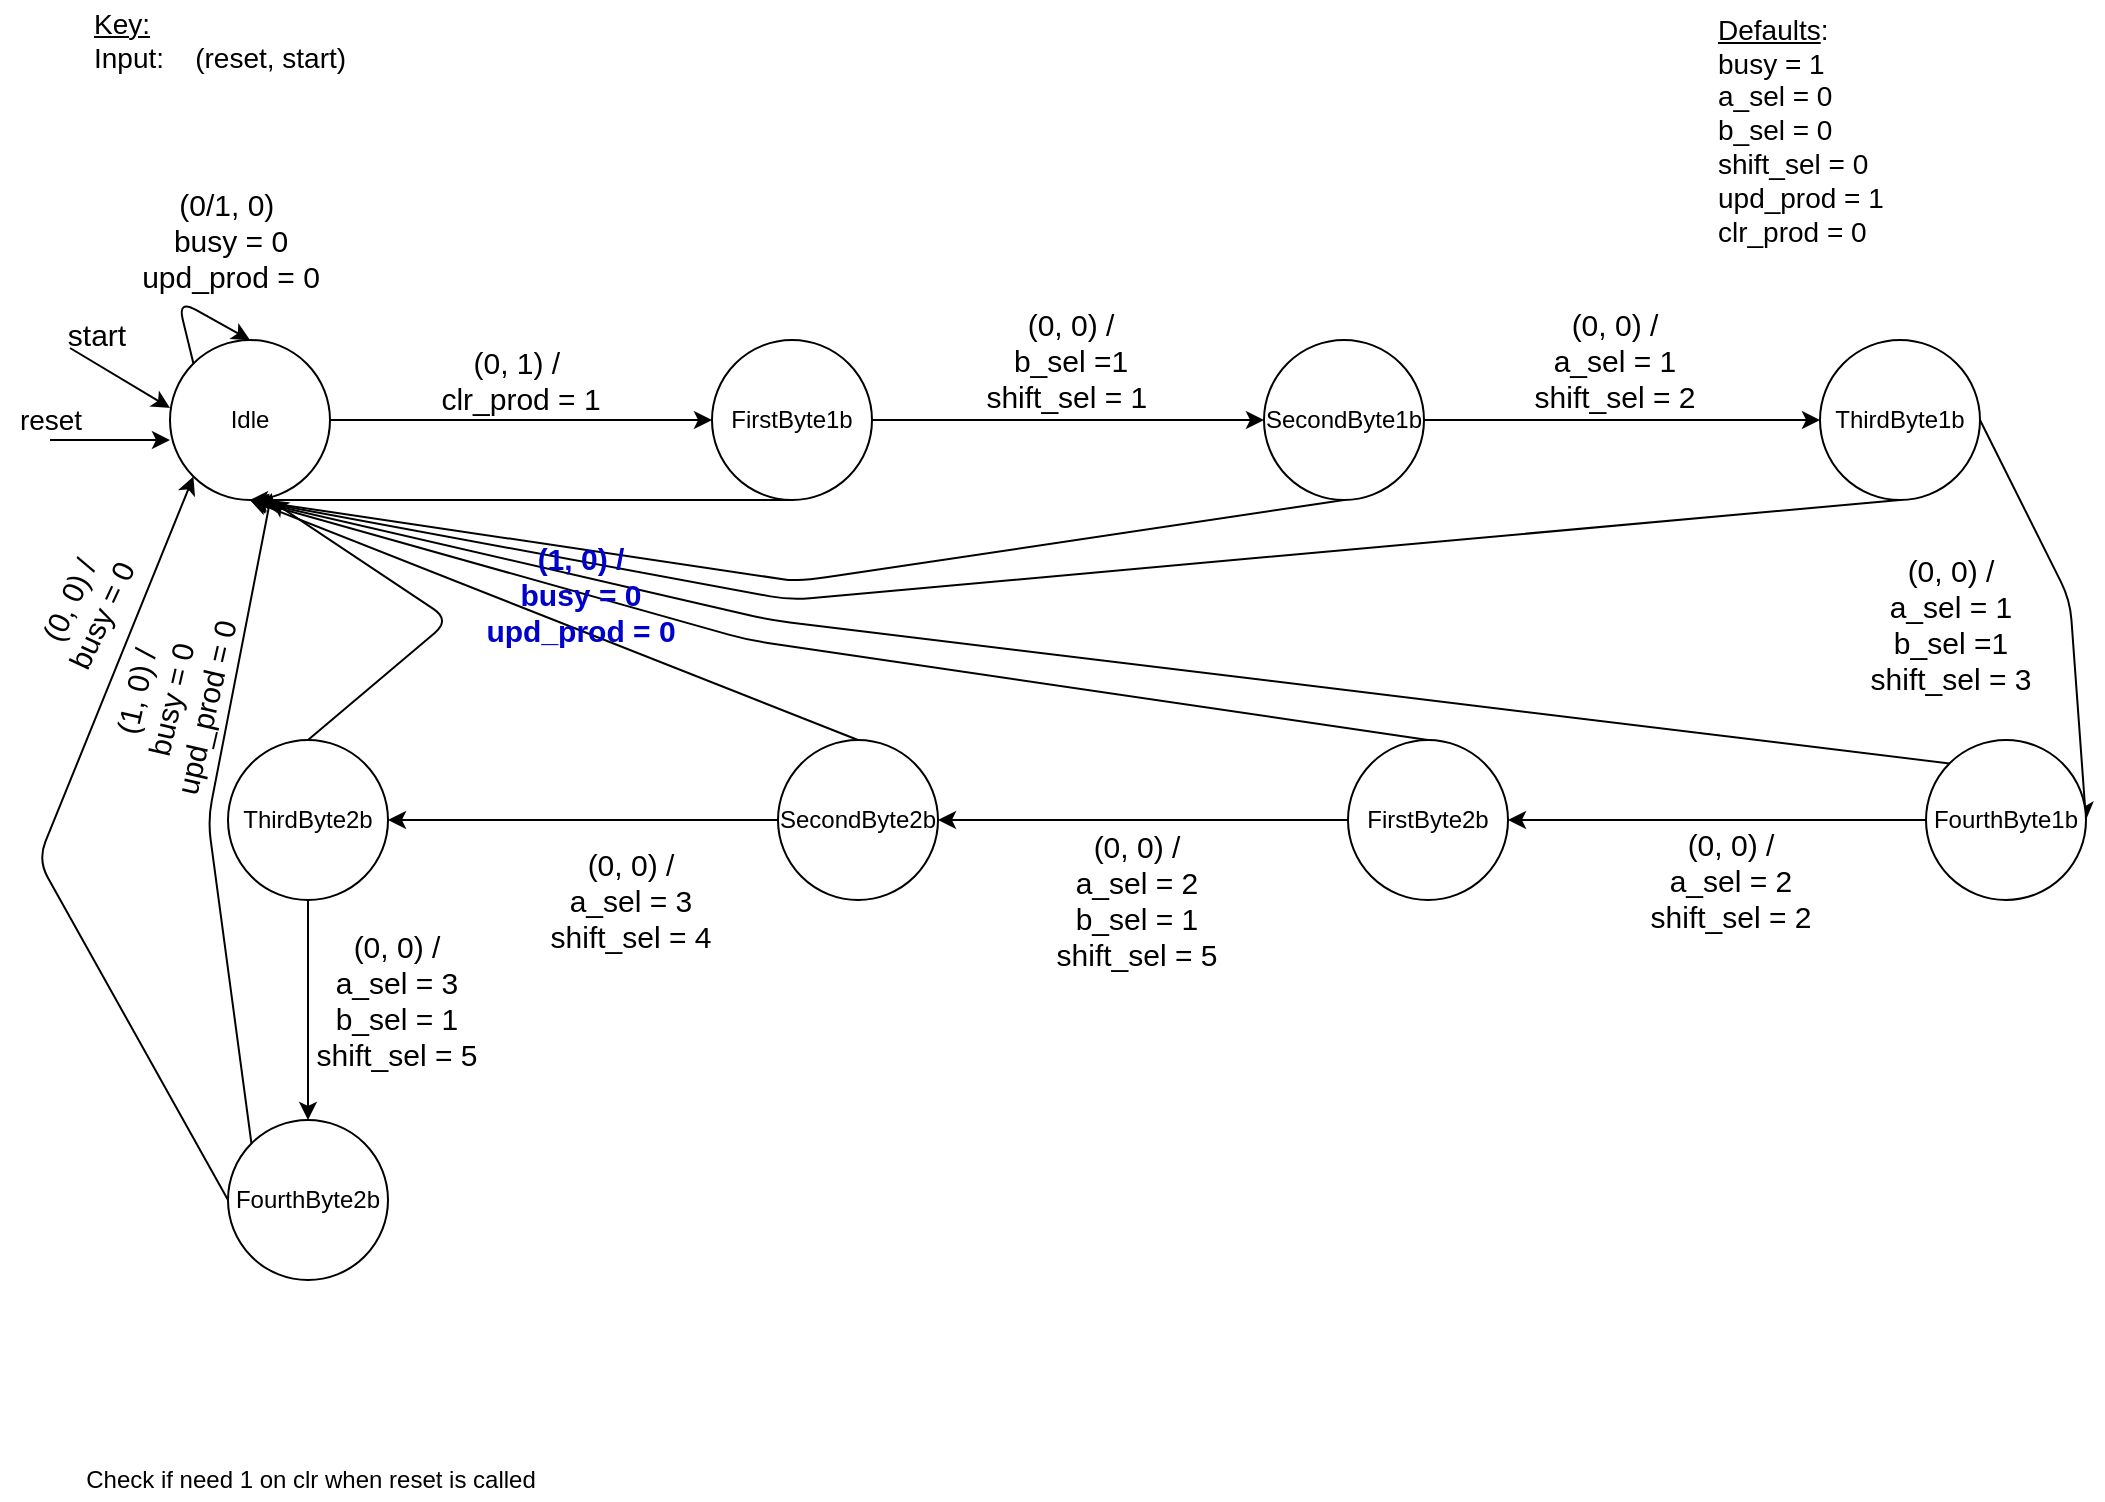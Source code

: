 <mxfile>
    <diagram id="11W8mvZUYZ1ZUlANgrgC" name="Page-1">
        <mxGraphModel dx="1400" dy="677" grid="1" gridSize="10" guides="1" tooltips="1" connect="1" arrows="1" fold="1" page="1" pageScale="1" pageWidth="1100" pageHeight="850" math="0" shadow="0">
            <root>
                <mxCell id="0"/>
                <mxCell id="1" parent="0"/>
                <mxCell id="22" style="edgeStyle=none;html=1;exitX=1;exitY=0.5;exitDx=0;exitDy=0;" parent="1" source="2" target="3" edge="1">
                    <mxGeometry relative="1" as="geometry"/>
                </mxCell>
                <mxCell id="2" value="Idle" style="ellipse;whiteSpace=wrap;html=1;aspect=fixed;" parent="1" vertex="1">
                    <mxGeometry x="120" y="210" width="80" height="80" as="geometry"/>
                </mxCell>
                <mxCell id="23" style="edgeStyle=none;html=1;exitX=0.5;exitY=1;exitDx=0;exitDy=0;entryX=0.5;entryY=1;entryDx=0;entryDy=0;" parent="1" source="3" target="2" edge="1">
                    <mxGeometry relative="1" as="geometry"/>
                </mxCell>
                <mxCell id="27" style="edgeStyle=none;html=1;exitX=1;exitY=0.5;exitDx=0;exitDy=0;entryX=0;entryY=0.5;entryDx=0;entryDy=0;" parent="1" source="3" target="4" edge="1">
                    <mxGeometry relative="1" as="geometry"/>
                </mxCell>
                <mxCell id="3" value="FirstByte1b" style="ellipse;whiteSpace=wrap;html=1;aspect=fixed;" parent="1" vertex="1">
                    <mxGeometry x="391" y="210" width="80" height="80" as="geometry"/>
                </mxCell>
                <mxCell id="30" style="edgeStyle=none;html=1;exitX=0.5;exitY=1;exitDx=0;exitDy=0;entryX=0.5;entryY=1;entryDx=0;entryDy=0;startArrow=none;" parent="1" target="2" edge="1">
                    <mxGeometry relative="1" as="geometry">
                        <mxPoint x="429" y="330" as="sourcePoint"/>
                        <Array as="points"/>
                    </mxGeometry>
                </mxCell>
                <mxCell id="31" style="edgeStyle=none;html=1;exitX=1;exitY=0.5;exitDx=0;exitDy=0;entryX=0;entryY=0.5;entryDx=0;entryDy=0;" parent="1" source="4" target="5" edge="1">
                    <mxGeometry relative="1" as="geometry"/>
                </mxCell>
                <mxCell id="4" value="SecondByte1b" style="ellipse;whiteSpace=wrap;html=1;aspect=fixed;" parent="1" vertex="1">
                    <mxGeometry x="667" y="210" width="80" height="80" as="geometry"/>
                </mxCell>
                <mxCell id="38" style="edgeStyle=none;html=1;exitX=1;exitY=0.5;exitDx=0;exitDy=0;entryX=1;entryY=0.5;entryDx=0;entryDy=0;" parent="1" source="5" target="36" edge="1">
                    <mxGeometry relative="1" as="geometry">
                        <Array as="points">
                            <mxPoint x="1070" y="340"/>
                        </Array>
                    </mxGeometry>
                </mxCell>
                <mxCell id="67" style="edgeStyle=none;html=1;exitX=0.5;exitY=1;exitDx=0;exitDy=0;entryX=0.5;entryY=1;entryDx=0;entryDy=0;fontSize=15;fontColor=#0000CC;" parent="1" source="5" target="2" edge="1">
                    <mxGeometry relative="1" as="geometry">
                        <Array as="points">
                            <mxPoint x="430" y="340"/>
                        </Array>
                    </mxGeometry>
                </mxCell>
                <mxCell id="5" value="ThirdByte1b" style="ellipse;whiteSpace=wrap;html=1;aspect=fixed;" parent="1" vertex="1">
                    <mxGeometry x="945" y="210" width="80" height="80" as="geometry"/>
                </mxCell>
                <mxCell id="52" style="edgeStyle=none;html=1;exitX=0.5;exitY=1;exitDx=0;exitDy=0;" parent="1" source="6" target="51" edge="1">
                    <mxGeometry relative="1" as="geometry"/>
                </mxCell>
                <mxCell id="66" style="edgeStyle=none;html=1;exitX=0.5;exitY=0;exitDx=0;exitDy=0;fontSize=15;fontColor=#0000CC;" parent="1" source="6" edge="1">
                    <mxGeometry relative="1" as="geometry">
                        <mxPoint x="170" y="290" as="targetPoint"/>
                        <Array as="points">
                            <mxPoint x="260" y="350"/>
                        </Array>
                    </mxGeometry>
                </mxCell>
                <mxCell id="6" value="ThirdByte2b" style="ellipse;whiteSpace=wrap;html=1;aspect=fixed;" parent="1" vertex="1">
                    <mxGeometry x="149" y="410" width="80" height="80" as="geometry"/>
                </mxCell>
                <mxCell id="47" style="edgeStyle=none;html=1;exitX=0.5;exitY=0;exitDx=0;exitDy=0;entryX=0.5;entryY=1;entryDx=0;entryDy=0;" parent="1" source="7" target="2" edge="1">
                    <mxGeometry relative="1" as="geometry"/>
                </mxCell>
                <mxCell id="48" style="edgeStyle=none;html=1;exitX=0;exitY=0.5;exitDx=0;exitDy=0;entryX=1;entryY=0.5;entryDx=0;entryDy=0;" parent="1" source="7" target="6" edge="1">
                    <mxGeometry relative="1" as="geometry"/>
                </mxCell>
                <mxCell id="7" value="SecondByte2b" style="ellipse;whiteSpace=wrap;html=1;aspect=fixed;" parent="1" vertex="1">
                    <mxGeometry x="424" y="410" width="80" height="80" as="geometry"/>
                </mxCell>
                <mxCell id="44" style="edgeStyle=none;html=1;exitX=0.5;exitY=0;exitDx=0;exitDy=0;entryX=0.5;entryY=1;entryDx=0;entryDy=0;" parent="1" source="8" target="2" edge="1">
                    <mxGeometry relative="1" as="geometry">
                        <Array as="points">
                            <mxPoint x="409" y="360"/>
                        </Array>
                    </mxGeometry>
                </mxCell>
                <mxCell id="45" style="edgeStyle=none;html=1;exitX=0;exitY=0.5;exitDx=0;exitDy=0;entryX=1;entryY=0.5;entryDx=0;entryDy=0;" parent="1" source="8" target="7" edge="1">
                    <mxGeometry relative="1" as="geometry"/>
                </mxCell>
                <mxCell id="8" value="FirstByte2b" style="ellipse;whiteSpace=wrap;html=1;aspect=fixed;" parent="1" vertex="1">
                    <mxGeometry x="709" y="410" width="80" height="80" as="geometry"/>
                </mxCell>
                <mxCell id="9" value="" style="endArrow=classic;html=1;" parent="1" edge="1">
                    <mxGeometry width="50" height="50" relative="1" as="geometry">
                        <mxPoint x="70" y="214" as="sourcePoint"/>
                        <mxPoint x="120" y="244" as="targetPoint"/>
                    </mxGeometry>
                </mxCell>
                <mxCell id="10" value="start" style="text;html=1;align=center;verticalAlign=middle;resizable=0;points=[];autosize=1;strokeColor=none;fillColor=none;fontSize=15;" parent="1" vertex="1">
                    <mxGeometry x="63" y="197" width="40" height="20" as="geometry"/>
                </mxCell>
                <mxCell id="17" style="edgeStyle=none;html=1;exitX=0;exitY=0;exitDx=0;exitDy=0;entryX=0.5;entryY=0;entryDx=0;entryDy=0;" parent="1" source="2" target="2" edge="1">
                    <mxGeometry relative="1" as="geometry">
                        <Array as="points">
                            <mxPoint x="124" y="190"/>
                        </Array>
                    </mxGeometry>
                </mxCell>
                <mxCell id="18" value="(0/1, 0)&amp;nbsp;&lt;br&gt;busy = 0&lt;br&gt;upd_prod = 0" style="text;html=1;align=center;verticalAlign=middle;resizable=0;points=[];autosize=1;strokeColor=none;fillColor=none;fontSize=15;" parent="1" vertex="1">
                    <mxGeometry x="100" y="130" width="100" height="60" as="geometry"/>
                </mxCell>
                <mxCell id="25" value="(0, 1) /&amp;nbsp;&lt;br&gt;clr_prod = 1" style="text;html=1;align=center;verticalAlign=middle;resizable=0;points=[];autosize=1;strokeColor=none;fillColor=none;fontSize=15;" parent="1" vertex="1">
                    <mxGeometry x="245" y="210" width="100" height="40" as="geometry"/>
                </mxCell>
                <mxCell id="28" value="(0, 0) /&lt;br&gt;b_sel =1&lt;br&gt;shift_sel = 1&amp;nbsp;" style="text;html=1;align=center;verticalAlign=middle;resizable=0;points=[];autosize=1;strokeColor=none;fillColor=none;fontSize=15;" parent="1" vertex="1">
                    <mxGeometry x="520" y="190" width="100" height="60" as="geometry"/>
                </mxCell>
                <mxCell id="32" value="(0, 0) /&lt;br&gt;a_sel = 1&lt;br&gt;shift_sel = 2" style="text;html=1;align=center;verticalAlign=middle;resizable=0;points=[];autosize=1;strokeColor=none;fillColor=none;fontSize=15;" parent="1" vertex="1">
                    <mxGeometry x="792" y="190" width="100" height="60" as="geometry"/>
                </mxCell>
                <mxCell id="34" value="" style="edgeStyle=none;html=1;exitX=0.5;exitY=1;exitDx=0;exitDy=0;entryX=0.5;entryY=1;entryDx=0;entryDy=0;endArrow=none;" parent="1" source="4" edge="1">
                    <mxGeometry relative="1" as="geometry">
                        <mxPoint x="669" y="290" as="sourcePoint"/>
                        <mxPoint x="429" y="330" as="targetPoint"/>
                        <Array as="points">
                            <mxPoint x="439" y="330"/>
                        </Array>
                    </mxGeometry>
                </mxCell>
                <mxCell id="35" value="Check if need 1 on clr when reset is called" style="text;html=1;align=center;verticalAlign=middle;resizable=0;points=[];autosize=1;strokeColor=none;fillColor=none;" parent="1" vertex="1">
                    <mxGeometry x="70" y="770" width="240" height="20" as="geometry"/>
                </mxCell>
                <mxCell id="41" style="edgeStyle=none;html=1;exitX=0;exitY=0.5;exitDx=0;exitDy=0;entryX=1;entryY=0.5;entryDx=0;entryDy=0;" parent="1" source="36" target="8" edge="1">
                    <mxGeometry relative="1" as="geometry"/>
                </mxCell>
                <mxCell id="69" style="edgeStyle=none;html=1;exitX=0;exitY=0;exitDx=0;exitDy=0;entryX=0.5;entryY=1;entryDx=0;entryDy=0;fontSize=15;fontColor=#0000CC;" parent="1" source="36" target="2" edge="1">
                    <mxGeometry relative="1" as="geometry">
                        <Array as="points">
                            <mxPoint x="420" y="350"/>
                        </Array>
                    </mxGeometry>
                </mxCell>
                <mxCell id="36" value="FourthByte1b" style="ellipse;whiteSpace=wrap;html=1;aspect=fixed;" parent="1" vertex="1">
                    <mxGeometry x="998" y="410" width="80" height="80" as="geometry"/>
                </mxCell>
                <mxCell id="39" value="(0, 0) /&lt;br&gt;a_sel = 1&lt;br&gt;b_sel =1&lt;br&gt;shift_sel = 3&lt;br style=&quot;font-size: 15px&quot;&gt;&amp;nbsp;" style="text;html=1;align=center;verticalAlign=middle;resizable=0;points=[];autosize=1;strokeColor=none;fillColor=none;fontSize=15;" parent="1" vertex="1">
                    <mxGeometry x="960" y="311" width="100" height="100" as="geometry"/>
                </mxCell>
                <mxCell id="42" value="(0, 0) /&lt;br&gt;a_sel = 2&lt;br&gt;shift_sel = 2" style="text;html=1;align=center;verticalAlign=middle;resizable=0;points=[];autosize=1;strokeColor=none;fillColor=none;fontSize=15;" parent="1" vertex="1">
                    <mxGeometry x="850" y="450" width="100" height="60" as="geometry"/>
                </mxCell>
                <mxCell id="46" value="(0, 0) /&lt;br&gt;a_sel = 2&lt;br&gt;b_sel = 1&lt;br&gt;shift_sel = 5" style="text;html=1;align=center;verticalAlign=middle;resizable=0;points=[];autosize=1;strokeColor=none;fillColor=none;fontSize=15;" parent="1" vertex="1">
                    <mxGeometry x="553" y="450" width="100" height="80" as="geometry"/>
                </mxCell>
                <mxCell id="49" value="(0, 0) /&lt;br&gt;a_sel = 3&lt;br&gt;shift_sel = 4" style="text;html=1;align=center;verticalAlign=middle;resizable=0;points=[];autosize=1;strokeColor=none;fillColor=none;fontSize=15;" parent="1" vertex="1">
                    <mxGeometry x="300" y="460" width="100" height="60" as="geometry"/>
                </mxCell>
                <mxCell id="54" style="edgeStyle=none;html=1;exitX=0;exitY=0;exitDx=0;exitDy=0;entryX=0.635;entryY=0.957;entryDx=0;entryDy=0;entryPerimeter=0;" parent="1" source="51" target="2" edge="1">
                    <mxGeometry relative="1" as="geometry">
                        <mxPoint x="189" y="290" as="targetPoint"/>
                        <Array as="points">
                            <mxPoint x="139" y="450"/>
                        </Array>
                    </mxGeometry>
                </mxCell>
                <mxCell id="55" style="edgeStyle=none;html=1;exitX=0;exitY=0.5;exitDx=0;exitDy=0;entryX=0;entryY=1;entryDx=0;entryDy=0;" parent="1" source="51" target="2" edge="1">
                    <mxGeometry relative="1" as="geometry">
                        <Array as="points">
                            <mxPoint x="54" y="470"/>
                        </Array>
                    </mxGeometry>
                </mxCell>
                <mxCell id="51" value="FourthByte2b" style="ellipse;whiteSpace=wrap;html=1;aspect=fixed;" parent="1" vertex="1">
                    <mxGeometry x="149" y="600" width="80" height="80" as="geometry"/>
                </mxCell>
                <mxCell id="53" value="(0, 0) /&lt;br&gt;a_sel = 3&lt;br&gt;b_sel = 1&lt;br&gt;shift_sel = 5" style="text;html=1;align=center;verticalAlign=middle;resizable=0;points=[];autosize=1;strokeColor=none;fillColor=none;fontSize=15;" parent="1" vertex="1">
                    <mxGeometry x="183" y="500" width="100" height="80" as="geometry"/>
                </mxCell>
                <mxCell id="56" value="(0, 0) /&lt;br&gt;busy = 0" style="text;html=1;align=center;verticalAlign=middle;resizable=0;points=[];autosize=1;strokeColor=none;fillColor=none;rotation=295;fontSize=15;" parent="1" vertex="1">
                    <mxGeometry x="42" y="324" width="70" height="40" as="geometry"/>
                </mxCell>
                <mxCell id="57" value="(1, 0) /&lt;br&gt;busy = 0&lt;br&gt;upd_prod = 0" style="text;html=1;align=center;verticalAlign=middle;resizable=0;points=[];autosize=1;strokeColor=none;fillColor=none;rotation=283;fontSize=15;" parent="1" vertex="1">
                    <mxGeometry x="70" y="360" width="100" height="60" as="geometry"/>
                </mxCell>
                <mxCell id="65" value="(1, 0) /&lt;br&gt;busy = 0&lt;br&gt;upd_prod = 0" style="text;html=1;align=center;verticalAlign=middle;resizable=0;points=[];autosize=1;strokeColor=none;fontColor=#0000CC;fontStyle=1;fontSize=15;" parent="1" vertex="1">
                    <mxGeometry x="270" y="307" width="110" height="60" as="geometry"/>
                </mxCell>
                <mxCell id="70" value="&lt;font style=&quot;font-size: 14px&quot;&gt;&lt;u&gt;Defaults&lt;/u&gt;:&lt;br&gt;busy = 1&lt;br&gt;a_sel = 0&lt;br&gt;b_sel = 0&lt;br&gt;shift_sel = 0&lt;br&gt;upd_prod = 1&lt;br&gt;clr_prod = 0&lt;/font&gt;" style="text;html=1;align=left;verticalAlign=middle;resizable=0;points=[];autosize=1;strokeColor=none;fillColor=none;" vertex="1" parent="1">
                    <mxGeometry x="892" y="50" width="100" height="110" as="geometry"/>
                </mxCell>
                <mxCell id="72" value="&lt;u&gt;Key:&lt;/u&gt;&lt;br&gt;&lt;div&gt;&lt;span&gt;Input:&amp;nbsp; &amp;nbsp; (reset, start)&lt;/span&gt;&lt;/div&gt;" style="text;html=1;align=left;verticalAlign=middle;resizable=0;points=[];autosize=1;strokeColor=none;fillColor=none;fontSize=14;" vertex="1" parent="1">
                    <mxGeometry x="80" y="40" width="140" height="40" as="geometry"/>
                </mxCell>
                <mxCell id="73" value="" style="endArrow=classic;html=1;fontSize=14;" edge="1" parent="1">
                    <mxGeometry width="50" height="50" relative="1" as="geometry">
                        <mxPoint x="60" y="260" as="sourcePoint"/>
                        <mxPoint x="120" y="260" as="targetPoint"/>
                    </mxGeometry>
                </mxCell>
                <mxCell id="74" value="reset" style="text;html=1;align=center;verticalAlign=middle;resizable=0;points=[];autosize=1;strokeColor=none;fillColor=none;fontSize=14;" vertex="1" parent="1">
                    <mxGeometry x="35" y="240" width="50" height="20" as="geometry"/>
                </mxCell>
            </root>
        </mxGraphModel>
    </diagram>
</mxfile>